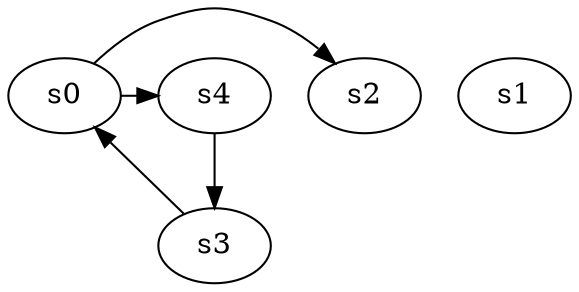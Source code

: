 digraph game_0756_complex_5 {
    s0 [name="s0", player=0];
    s1 [name="s1", player=0];
    s2 [name="s2", player=1];
    s3 [name="s3", player=0];
    s4 [name="s4", player=0, target=1];

    s0 -> s2 [constraint="time % 7 == 5"];
    s0 -> s4 [constraint="time % 2 == 0 && time % 3 == 2"];
    s3 -> s0 [constraint="time % 2 == 1 && time % 3 == 0"];
    s4 -> s3;
}
